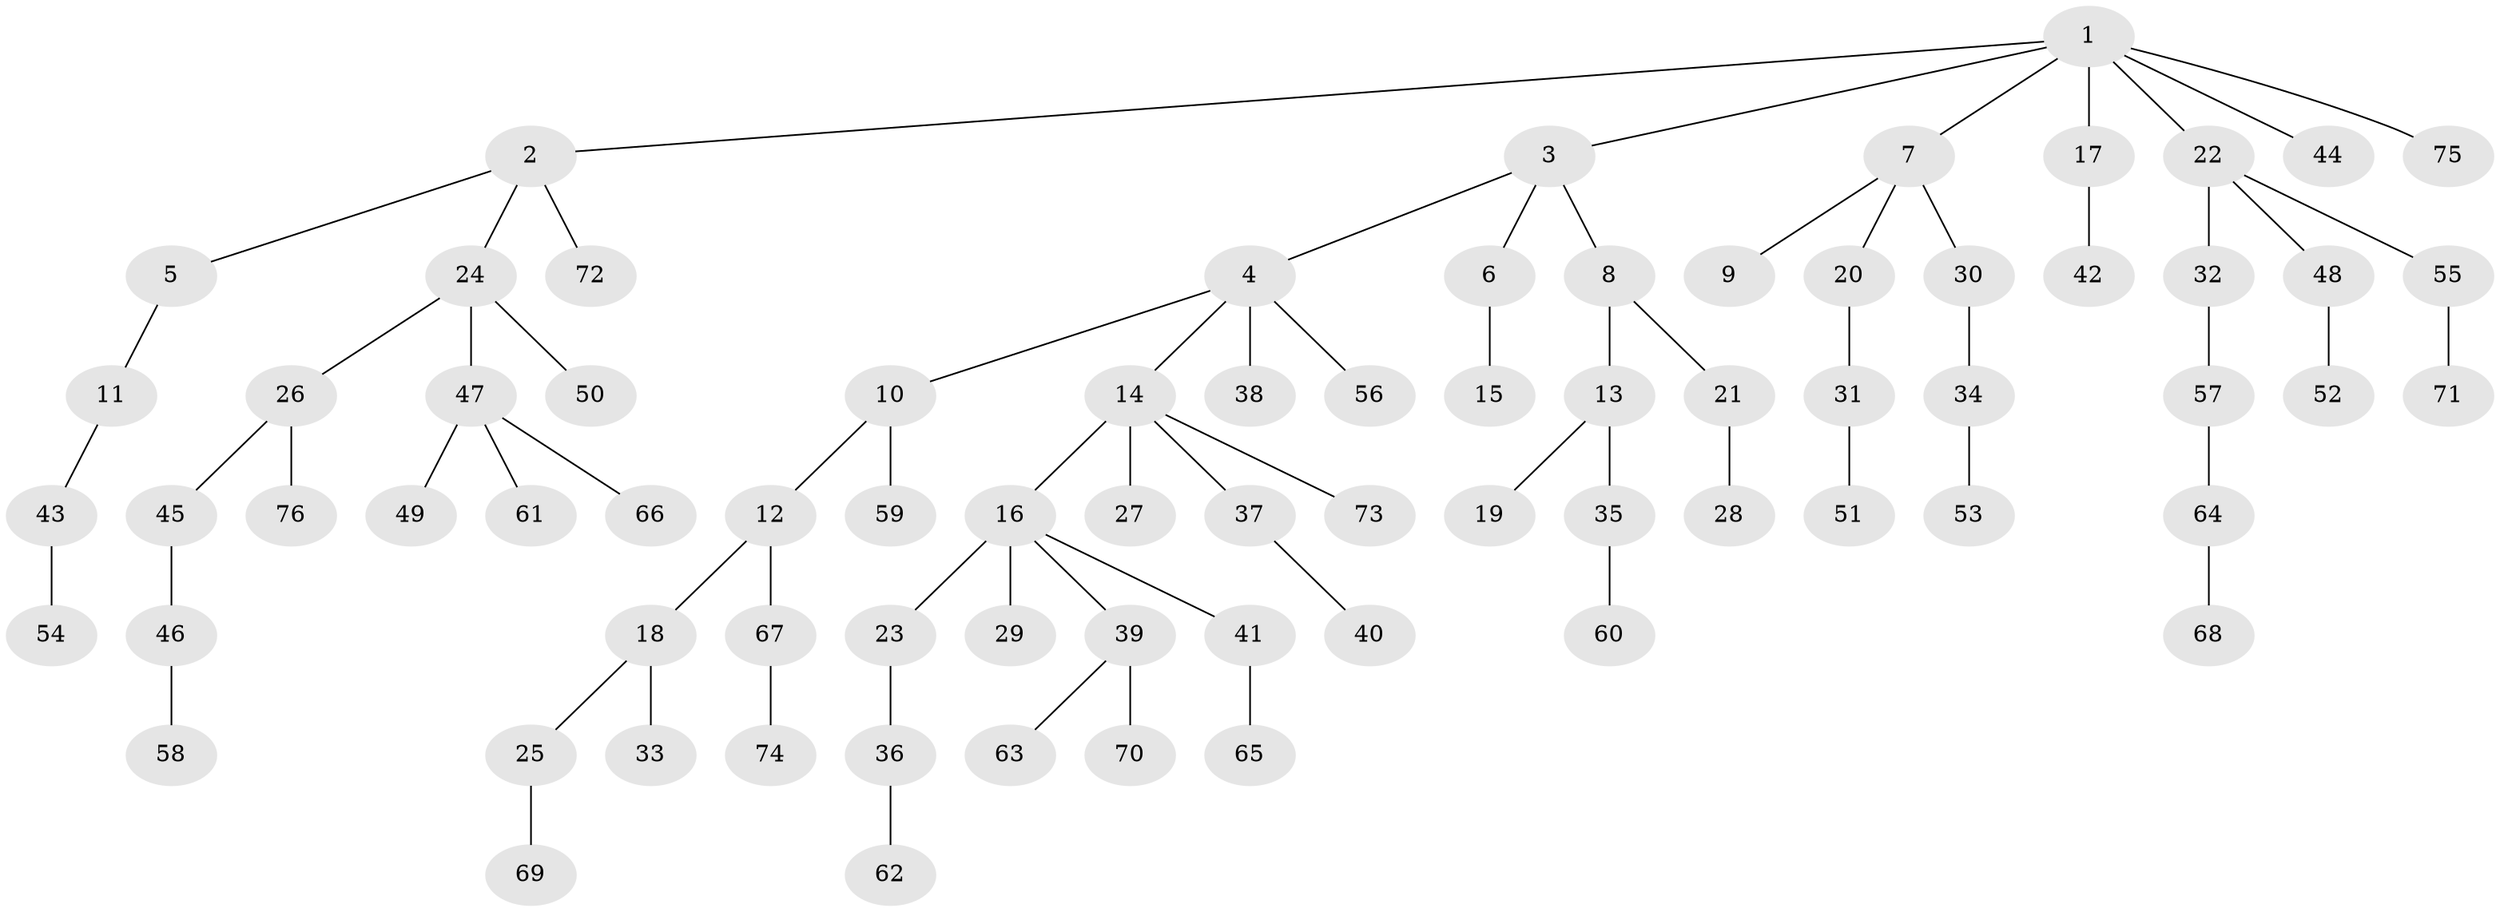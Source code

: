 // coarse degree distribution, {6: 0.02127659574468085, 3: 0.14893617021276595, 7: 0.02127659574468085, 2: 0.14893617021276595, 1: 0.574468085106383, 4: 0.06382978723404255, 5: 0.02127659574468085}
// Generated by graph-tools (version 1.1) at 2025/42/03/06/25 10:42:02]
// undirected, 76 vertices, 75 edges
graph export_dot {
graph [start="1"]
  node [color=gray90,style=filled];
  1;
  2;
  3;
  4;
  5;
  6;
  7;
  8;
  9;
  10;
  11;
  12;
  13;
  14;
  15;
  16;
  17;
  18;
  19;
  20;
  21;
  22;
  23;
  24;
  25;
  26;
  27;
  28;
  29;
  30;
  31;
  32;
  33;
  34;
  35;
  36;
  37;
  38;
  39;
  40;
  41;
  42;
  43;
  44;
  45;
  46;
  47;
  48;
  49;
  50;
  51;
  52;
  53;
  54;
  55;
  56;
  57;
  58;
  59;
  60;
  61;
  62;
  63;
  64;
  65;
  66;
  67;
  68;
  69;
  70;
  71;
  72;
  73;
  74;
  75;
  76;
  1 -- 2;
  1 -- 3;
  1 -- 7;
  1 -- 17;
  1 -- 22;
  1 -- 44;
  1 -- 75;
  2 -- 5;
  2 -- 24;
  2 -- 72;
  3 -- 4;
  3 -- 6;
  3 -- 8;
  4 -- 10;
  4 -- 14;
  4 -- 38;
  4 -- 56;
  5 -- 11;
  6 -- 15;
  7 -- 9;
  7 -- 20;
  7 -- 30;
  8 -- 13;
  8 -- 21;
  10 -- 12;
  10 -- 59;
  11 -- 43;
  12 -- 18;
  12 -- 67;
  13 -- 19;
  13 -- 35;
  14 -- 16;
  14 -- 27;
  14 -- 37;
  14 -- 73;
  16 -- 23;
  16 -- 29;
  16 -- 39;
  16 -- 41;
  17 -- 42;
  18 -- 25;
  18 -- 33;
  20 -- 31;
  21 -- 28;
  22 -- 32;
  22 -- 48;
  22 -- 55;
  23 -- 36;
  24 -- 26;
  24 -- 47;
  24 -- 50;
  25 -- 69;
  26 -- 45;
  26 -- 76;
  30 -- 34;
  31 -- 51;
  32 -- 57;
  34 -- 53;
  35 -- 60;
  36 -- 62;
  37 -- 40;
  39 -- 63;
  39 -- 70;
  41 -- 65;
  43 -- 54;
  45 -- 46;
  46 -- 58;
  47 -- 49;
  47 -- 61;
  47 -- 66;
  48 -- 52;
  55 -- 71;
  57 -- 64;
  64 -- 68;
  67 -- 74;
}

